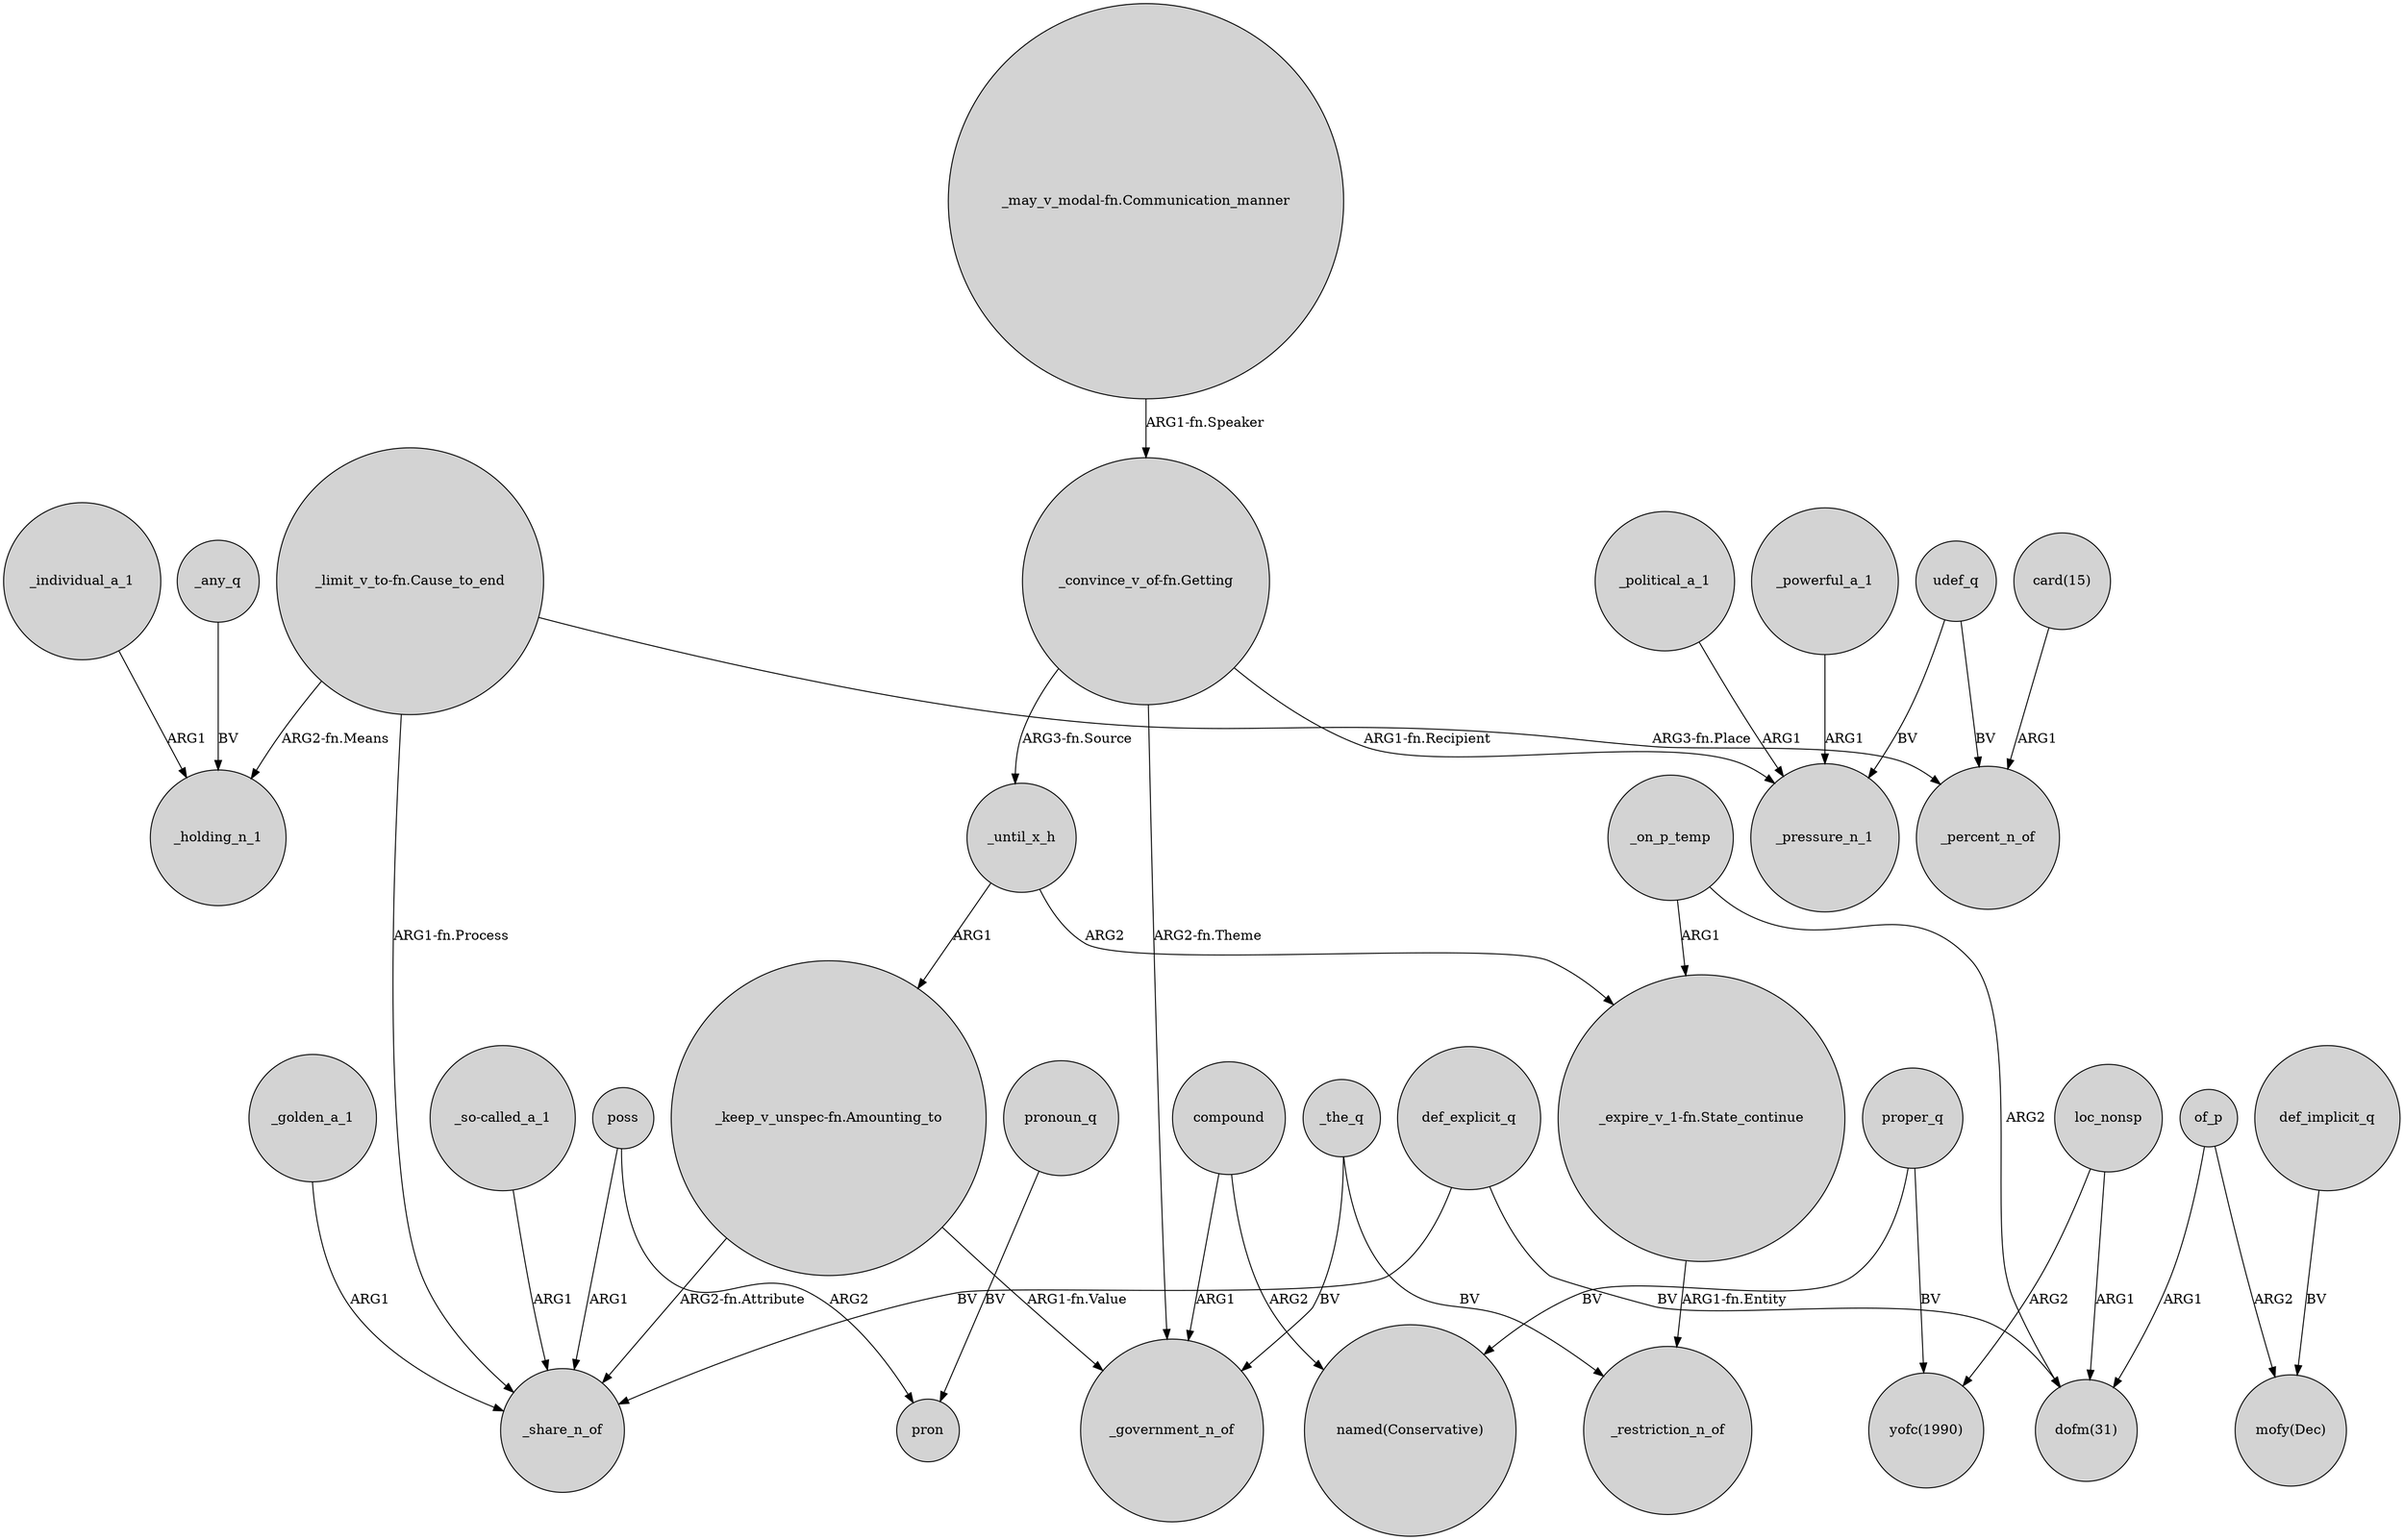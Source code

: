 digraph {
	node [shape=circle style=filled]
	_any_q -> _holding_n_1 [label=BV]
	proper_q -> "named(Conservative)" [label=BV]
	"_so-called_a_1" -> _share_n_of [label=ARG1]
	"_convince_v_of-fn.Getting" -> _government_n_of [label="ARG2-fn.Theme"]
	_until_x_h -> "_keep_v_unspec-fn.Amounting_to" [label=ARG1]
	compound -> "named(Conservative)" [label=ARG2]
	"_convince_v_of-fn.Getting" -> _pressure_n_1 [label="ARG1-fn.Recipient"]
	def_explicit_q -> _share_n_of [label=BV]
	_the_q -> _restriction_n_of [label=BV]
	_on_p_temp -> "_expire_v_1-fn.State_continue" [label=ARG1]
	"_convince_v_of-fn.Getting" -> _until_x_h [label="ARG3-fn.Source"]
	of_p -> "dofm(31)" [label=ARG1]
	_powerful_a_1 -> _pressure_n_1 [label=ARG1]
	udef_q -> _pressure_n_1 [label=BV]
	compound -> _government_n_of [label=ARG1]
	"_keep_v_unspec-fn.Amounting_to" -> _share_n_of [label="ARG2-fn.Attribute"]
	"_may_v_modal-fn.Communication_manner" -> "_convince_v_of-fn.Getting" [label="ARG1-fn.Speaker"]
	pronoun_q -> pron [label=BV]
	_until_x_h -> "_expire_v_1-fn.State_continue" [label=ARG2]
	poss -> pron [label=ARG2]
	_on_p_temp -> "dofm(31)" [label=ARG2]
	udef_q -> _percent_n_of [label=BV]
	_golden_a_1 -> _share_n_of [label=ARG1]
	_individual_a_1 -> _holding_n_1 [label=ARG1]
	poss -> _share_n_of [label=ARG1]
	"_limit_v_to-fn.Cause_to_end" -> _share_n_of [label="ARG1-fn.Process"]
	"_expire_v_1-fn.State_continue" -> _restriction_n_of [label="ARG1-fn.Entity"]
	_political_a_1 -> _pressure_n_1 [label=ARG1]
	"card(15)" -> _percent_n_of [label=ARG1]
	"_limit_v_to-fn.Cause_to_end" -> _percent_n_of [label="ARG3-fn.Place"]
	proper_q -> "yofc(1990)" [label=BV]
	_the_q -> _government_n_of [label=BV]
	def_explicit_q -> "dofm(31)" [label=BV]
	"_limit_v_to-fn.Cause_to_end" -> _holding_n_1 [label="ARG2-fn.Means"]
	of_p -> "mofy(Dec)" [label=ARG2]
	"_keep_v_unspec-fn.Amounting_to" -> _government_n_of [label="ARG1-fn.Value"]
	loc_nonsp -> "dofm(31)" [label=ARG1]
	loc_nonsp -> "yofc(1990)" [label=ARG2]
	def_implicit_q -> "mofy(Dec)" [label=BV]
}
